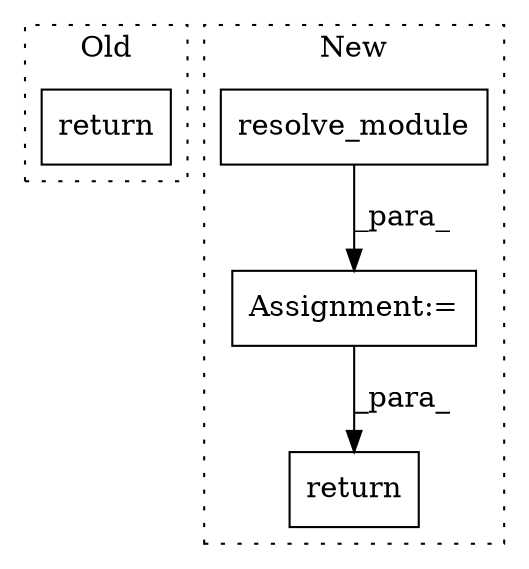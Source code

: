 digraph G {
subgraph cluster0 {
1 [label="return" a="41" s="2481" l="7" shape="box"];
label = "Old";
style="dotted";
}
subgraph cluster1 {
2 [label="resolve_module" a="32" s="4045,4064" l="15,1" shape="box"];
3 [label="Assignment:=" a="7" s="3971,4065" l="53,2" shape="box"];
4 [label="return" a="41" s="4118" l="7" shape="box"];
label = "New";
style="dotted";
}
2 -> 3 [label="_para_"];
3 -> 4 [label="_para_"];
}